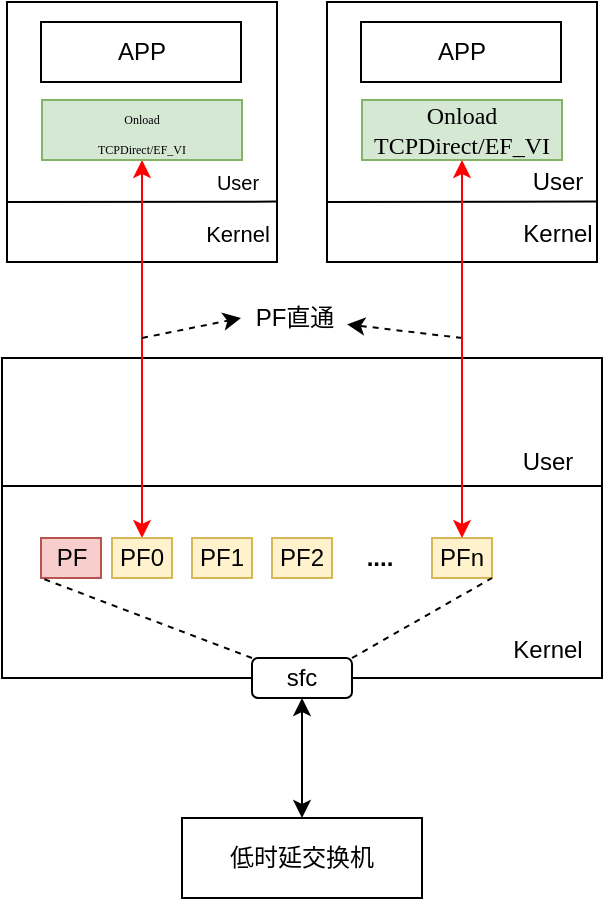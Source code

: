 <mxfile version="15.6.3" type="github">
  <diagram id="pAxe7fO_zSmbPun_YmI4" name="Page-1">
    <mxGraphModel dx="1038" dy="1716" grid="1" gridSize="10" guides="1" tooltips="1" connect="1" arrows="1" fold="1" page="1" pageScale="1" pageWidth="827" pageHeight="1169" math="0" shadow="0">
      <root>
        <mxCell id="0" />
        <mxCell id="1" parent="0" />
        <mxCell id="0Ws_aGE-aThlT3cQW4Rr-1" value="" style="rounded=0;whiteSpace=wrap;html=1;" parent="1" vertex="1">
          <mxGeometry x="190" y="90" width="300" height="160" as="geometry" />
        </mxCell>
        <mxCell id="0Ws_aGE-aThlT3cQW4Rr-24" style="edgeStyle=orthogonalEdgeStyle;rounded=0;orthogonalLoop=1;jettySize=auto;html=1;exitX=0.5;exitY=1;exitDx=0;exitDy=0;entryX=0.5;entryY=0;entryDx=0;entryDy=0;startArrow=classic;startFill=1;" parent="1" source="0Ws_aGE-aThlT3cQW4Rr-2" target="0Ws_aGE-aThlT3cQW4Rr-23" edge="1">
          <mxGeometry relative="1" as="geometry" />
        </mxCell>
        <mxCell id="0Ws_aGE-aThlT3cQW4Rr-2" value="sfc" style="rounded=1;whiteSpace=wrap;html=1;" parent="1" vertex="1">
          <mxGeometry x="315" y="240" width="50" height="20" as="geometry" />
        </mxCell>
        <mxCell id="0Ws_aGE-aThlT3cQW4Rr-3" value="PF" style="rounded=0;whiteSpace=wrap;html=1;fillColor=#f8cecc;strokeColor=#b85450;" parent="1" vertex="1">
          <mxGeometry x="209.5" y="180" width="30" height="20" as="geometry" />
        </mxCell>
        <mxCell id="0Ws_aGE-aThlT3cQW4Rr-4" value="PF1" style="rounded=0;whiteSpace=wrap;html=1;fillColor=#fff2cc;strokeColor=#d6b656;" parent="1" vertex="1">
          <mxGeometry x="285" y="180" width="30" height="20" as="geometry" />
        </mxCell>
        <mxCell id="0Ws_aGE-aThlT3cQW4Rr-5" value="PF2" style="rounded=0;whiteSpace=wrap;html=1;fillColor=#fff2cc;strokeColor=#d6b656;" parent="1" vertex="1">
          <mxGeometry x="325" y="180" width="30" height="20" as="geometry" />
        </mxCell>
        <mxCell id="0Ws_aGE-aThlT3cQW4Rr-7" value="PFn" style="rounded=0;whiteSpace=wrap;html=1;fillColor=#fff2cc;strokeColor=#d6b656;" parent="1" vertex="1">
          <mxGeometry x="405" y="180" width="30" height="20" as="geometry" />
        </mxCell>
        <mxCell id="0Ws_aGE-aThlT3cQW4Rr-8" value="" style="endArrow=none;dashed=1;html=1;entryX=0;entryY=1;entryDx=0;entryDy=0;exitX=0;exitY=0;exitDx=0;exitDy=0;" parent="1" source="0Ws_aGE-aThlT3cQW4Rr-2" target="0Ws_aGE-aThlT3cQW4Rr-3" edge="1">
          <mxGeometry width="50" height="50" relative="1" as="geometry">
            <mxPoint x="210" y="270" as="sourcePoint" />
            <mxPoint x="260" y="220" as="targetPoint" />
          </mxGeometry>
        </mxCell>
        <mxCell id="0Ws_aGE-aThlT3cQW4Rr-9" value="" style="endArrow=none;dashed=1;html=1;entryX=1;entryY=1;entryDx=0;entryDy=0;exitX=1;exitY=0;exitDx=0;exitDy=0;" parent="1" source="0Ws_aGE-aThlT3cQW4Rr-2" target="0Ws_aGE-aThlT3cQW4Rr-7" edge="1">
          <mxGeometry width="50" height="50" relative="1" as="geometry">
            <mxPoint x="370" y="340" as="sourcePoint" />
            <mxPoint x="420" y="290" as="targetPoint" />
          </mxGeometry>
        </mxCell>
        <mxCell id="0Ws_aGE-aThlT3cQW4Rr-11" value="" style="endArrow=none;html=1;entryX=1;entryY=0.5;entryDx=0;entryDy=0;" parent="1" edge="1">
          <mxGeometry width="50" height="50" relative="1" as="geometry">
            <mxPoint x="190" y="154" as="sourcePoint" />
            <mxPoint x="490" y="154" as="targetPoint" />
          </mxGeometry>
        </mxCell>
        <mxCell id="0Ws_aGE-aThlT3cQW4Rr-12" value="Kernel" style="text;html=1;strokeColor=none;fillColor=none;align=center;verticalAlign=middle;whiteSpace=wrap;rounded=0;" parent="1" vertex="1">
          <mxGeometry x="443" y="226" width="40" height="20" as="geometry" />
        </mxCell>
        <mxCell id="0Ws_aGE-aThlT3cQW4Rr-13" value="User" style="text;html=1;strokeColor=none;fillColor=none;align=center;verticalAlign=middle;whiteSpace=wrap;rounded=0;" parent="1" vertex="1">
          <mxGeometry x="443" y="132" width="40" height="20" as="geometry" />
        </mxCell>
        <mxCell id="0Ws_aGE-aThlT3cQW4Rr-18" value="" style="rounded=0;whiteSpace=wrap;html=1;" parent="1" vertex="1">
          <mxGeometry x="352.5" y="-88" width="135" height="130" as="geometry" />
        </mxCell>
        <mxCell id="0Ws_aGE-aThlT3cQW4Rr-19" value="" style="endArrow=none;html=1;entryX=1;entryY=0.68;entryDx=0;entryDy=0;exitX=0;exitY=0.5;exitDx=0;exitDy=0;entryPerimeter=0;" parent="1" edge="1">
          <mxGeometry width="50" height="50" relative="1" as="geometry">
            <mxPoint x="352.5" y="12" as="sourcePoint" />
            <mxPoint x="487.5" y="11.8" as="targetPoint" />
          </mxGeometry>
        </mxCell>
        <mxCell id="0Ws_aGE-aThlT3cQW4Rr-20" value="Kernel" style="text;html=1;strokeColor=none;fillColor=none;align=center;verticalAlign=middle;whiteSpace=wrap;rounded=0;" parent="1" vertex="1">
          <mxGeometry x="447.5" y="18" width="40" height="20" as="geometry" />
        </mxCell>
        <mxCell id="0Ws_aGE-aThlT3cQW4Rr-21" value="User" style="text;html=1;strokeColor=none;fillColor=none;align=center;verticalAlign=middle;whiteSpace=wrap;rounded=0;" parent="1" vertex="1">
          <mxGeometry x="447.5" y="-8" width="40" height="20" as="geometry" />
        </mxCell>
        <mxCell id="0Ws_aGE-aThlT3cQW4Rr-23" value="低时延交换机" style="rounded=0;whiteSpace=wrap;html=1;" parent="1" vertex="1">
          <mxGeometry x="280" y="320" width="120" height="40" as="geometry" />
        </mxCell>
        <mxCell id="0Ws_aGE-aThlT3cQW4Rr-27" value="" style="endArrow=classic;html=1;dashed=1;" parent="1" target="0Ws_aGE-aThlT3cQW4Rr-28" edge="1">
          <mxGeometry width="50" height="50" relative="1" as="geometry">
            <mxPoint x="420" y="80" as="sourcePoint" />
            <mxPoint x="490" y="60" as="targetPoint" />
          </mxGeometry>
        </mxCell>
        <mxCell id="0Ws_aGE-aThlT3cQW4Rr-28" value="PF直通" style="text;html=1;strokeColor=none;fillColor=none;align=center;verticalAlign=middle;whiteSpace=wrap;rounded=0;" parent="1" vertex="1">
          <mxGeometry x="309.5" y="60" width="53" height="20" as="geometry" />
        </mxCell>
        <mxCell id="TSB7angusZEn2UEh8FW--1" value="&lt;b&gt;....&lt;/b&gt;" style="text;html=1;strokeColor=none;fillColor=none;align=center;verticalAlign=middle;whiteSpace=wrap;rounded=0;" parent="1" vertex="1">
          <mxGeometry x="359" y="180" width="40" height="20" as="geometry" />
        </mxCell>
        <mxCell id="TSB7angusZEn2UEh8FW--2" value="&lt;font face=&quot;Times New Roman&quot;&gt;Onload&lt;br&gt;TCPDirect/EF_VI&lt;/font&gt;" style="rounded=0;whiteSpace=wrap;html=1;fillColor=#d5e8d4;strokeColor=#82b366;" parent="1" vertex="1">
          <mxGeometry x="370" y="-39" width="100" height="30" as="geometry" />
        </mxCell>
        <mxCell id="TSB7angusZEn2UEh8FW--5" value="APP" style="rounded=0;whiteSpace=wrap;html=1;" parent="1" vertex="1">
          <mxGeometry x="369.5" y="-78" width="100" height="30" as="geometry" />
        </mxCell>
        <mxCell id="TSB7angusZEn2UEh8FW--3" style="edgeStyle=orthogonalEdgeStyle;rounded=0;orthogonalLoop=1;jettySize=auto;html=1;exitX=0.5;exitY=0;exitDx=0;exitDy=0;entryX=0.5;entryY=1;entryDx=0;entryDy=0;strokeColor=#FF0000;strokeWidth=1;startArrow=classic;startFill=1;" parent="1" source="0Ws_aGE-aThlT3cQW4Rr-7" target="TSB7angusZEn2UEh8FW--2" edge="1">
          <mxGeometry relative="1" as="geometry" />
        </mxCell>
        <mxCell id="TSB7angusZEn2UEh8FW--6" value="" style="rounded=0;whiteSpace=wrap;html=1;" parent="1" vertex="1">
          <mxGeometry x="192.5" y="-88" width="135" height="130" as="geometry" />
        </mxCell>
        <mxCell id="TSB7angusZEn2UEh8FW--7" value="" style="endArrow=none;html=1;entryX=1;entryY=0.68;entryDx=0;entryDy=0;exitX=0;exitY=0.5;exitDx=0;exitDy=0;entryPerimeter=0;" parent="1" edge="1">
          <mxGeometry width="50" height="50" relative="1" as="geometry">
            <mxPoint x="192.5" y="12" as="sourcePoint" />
            <mxPoint x="327.5" y="11.8" as="targetPoint" />
          </mxGeometry>
        </mxCell>
        <mxCell id="TSB7angusZEn2UEh8FW--8" value="&lt;font style=&quot;font-size: 11px&quot;&gt;Kernel&lt;/font&gt;" style="text;html=1;strokeColor=none;fillColor=none;align=center;verticalAlign=middle;whiteSpace=wrap;rounded=0;" parent="1" vertex="1">
          <mxGeometry x="287.5" y="18" width="40" height="20" as="geometry" />
        </mxCell>
        <mxCell id="TSB7angusZEn2UEh8FW--9" value="&lt;font style=&quot;font-size: 10px&quot;&gt;User&lt;/font&gt;" style="text;html=1;strokeColor=none;fillColor=none;align=center;verticalAlign=middle;whiteSpace=wrap;rounded=0;" parent="1" vertex="1">
          <mxGeometry x="287.5" y="-8" width="40" height="20" as="geometry" />
        </mxCell>
        <mxCell id="TSB7angusZEn2UEh8FW--13" style="edgeStyle=orthogonalEdgeStyle;rounded=0;orthogonalLoop=1;jettySize=auto;html=1;exitX=0.5;exitY=1;exitDx=0;exitDy=0;entryX=0.5;entryY=0;entryDx=0;entryDy=0;startArrow=classic;startFill=1;strokeColor=#FF0000;strokeWidth=1;" parent="1" source="TSB7angusZEn2UEh8FW--10" target="TSB7angusZEn2UEh8FW--12" edge="1">
          <mxGeometry relative="1" as="geometry" />
        </mxCell>
        <mxCell id="TSB7angusZEn2UEh8FW--10" value="&lt;font style=&quot;font-size: 6px&quot; face=&quot;Times New Roman&quot;&gt;Onload&lt;br style=&quot;font-size: 6px&quot;&gt;TCPDirect/EF_VI&lt;/font&gt;" style="rounded=0;whiteSpace=wrap;html=1;fillColor=#d5e8d4;strokeColor=#82b366;" parent="1" vertex="1">
          <mxGeometry x="210" y="-39" width="100" height="30" as="geometry" />
        </mxCell>
        <mxCell id="TSB7angusZEn2UEh8FW--11" value="APP" style="rounded=0;whiteSpace=wrap;html=1;" parent="1" vertex="1">
          <mxGeometry x="209.5" y="-78" width="100" height="30" as="geometry" />
        </mxCell>
        <mxCell id="TSB7angusZEn2UEh8FW--12" value="PF0" style="rounded=0;whiteSpace=wrap;html=1;fillColor=#fff2cc;strokeColor=#d6b656;" parent="1" vertex="1">
          <mxGeometry x="245" y="180" width="30" height="20" as="geometry" />
        </mxCell>
        <mxCell id="TSB7angusZEn2UEh8FW--14" value="" style="endArrow=classic;html=1;dashed=1;entryX=0;entryY=0.5;entryDx=0;entryDy=0;" parent="1" target="0Ws_aGE-aThlT3cQW4Rr-28" edge="1">
          <mxGeometry width="50" height="50" relative="1" as="geometry">
            <mxPoint x="260" y="80" as="sourcePoint" />
            <mxPoint x="470" y="60" as="targetPoint" />
          </mxGeometry>
        </mxCell>
      </root>
    </mxGraphModel>
  </diagram>
</mxfile>
